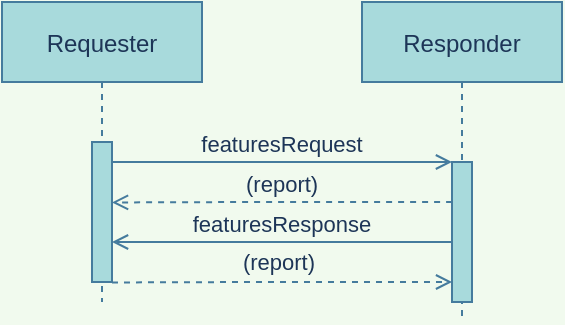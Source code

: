 <mxfile version="14.6.2" type="device"><diagram id="kgpKYQtTHZ0yAKxKKP6v" name="Page-1"><mxGraphModel dx="474" dy="294" grid="1" gridSize="5" guides="1" tooltips="1" connect="1" arrows="1" fold="1" page="1" pageScale="1" pageWidth="850" pageHeight="1100" background="#F1FAEE" math="0" shadow="0"><root><mxCell id="0"/><mxCell id="1" parent="0"/><mxCell id="3nuBFxr9cyL0pnOWT2aG-1" value="Requester" style="shape=umlLifeline;perimeter=lifelinePerimeter;container=1;collapsible=0;recursiveResize=0;rounded=0;shadow=0;strokeWidth=1;fillColor=#A8DADC;strokeColor=#457B9D;fontColor=#1D3557;" parent="1" vertex="1"><mxGeometry x="120" y="80" width="100" height="150" as="geometry"/></mxCell><mxCell id="3nuBFxr9cyL0pnOWT2aG-2" value="" style="points=[];perimeter=orthogonalPerimeter;rounded=0;shadow=0;strokeWidth=1;fillColor=#A8DADC;strokeColor=#457B9D;fontColor=#1D3557;" parent="3nuBFxr9cyL0pnOWT2aG-1" vertex="1"><mxGeometry x="45" y="70" width="10" height="70" as="geometry"/></mxCell><mxCell id="3nuBFxr9cyL0pnOWT2aG-5" value="Responder" style="shape=umlLifeline;perimeter=lifelinePerimeter;container=1;collapsible=0;recursiveResize=0;rounded=0;shadow=0;strokeWidth=1;fillColor=#A8DADC;strokeColor=#457B9D;fontColor=#1D3557;" parent="1" vertex="1"><mxGeometry x="300" y="80" width="100" height="160" as="geometry"/></mxCell><mxCell id="3nuBFxr9cyL0pnOWT2aG-6" value="" style="points=[];perimeter=orthogonalPerimeter;rounded=0;shadow=0;strokeWidth=1;fillColor=#A8DADC;strokeColor=#457B9D;fontColor=#1D3557;" parent="3nuBFxr9cyL0pnOWT2aG-5" vertex="1"><mxGeometry x="45" y="80" width="10" height="70" as="geometry"/></mxCell><mxCell id="8LRjzE3SkS6JvPY_9etK-2" value="(report)" style="verticalAlign=bottom;endArrow=open;shadow=0;strokeWidth=1;endFill=0;dashed=1;exitX=0.002;exitY=0.999;exitDx=0;exitDy=0;exitPerimeter=0;entryX=0.997;entryY=1.003;entryDx=0;entryDy=0;entryPerimeter=0;labelBackgroundColor=#F1FAEE;strokeColor=#457B9D;fontColor=#1D3557;" parent="1" edge="1"><mxGeometry x="0.0" relative="1" as="geometry"><mxPoint x="345.05" y="180.0" as="sourcePoint"/><mxPoint x="175.0" y="180.23" as="targetPoint"/><Array as="points"><mxPoint x="230.03" y="180.05"/></Array><mxPoint as="offset"/></mxGeometry></mxCell><mxCell id="8LRjzE3SkS6JvPY_9etK-4" value="featuresRequest" style="verticalAlign=bottom;endArrow=open;entryX=0;entryY=0;shadow=0;strokeWidth=1;endFill=0;labelBackgroundColor=#F1FAEE;strokeColor=#457B9D;fontColor=#1D3557;" parent="1" edge="1"><mxGeometry relative="1" as="geometry"><mxPoint x="175" y="160" as="sourcePoint"/><mxPoint x="345" y="160" as="targetPoint"/></mxGeometry></mxCell><mxCell id="8LRjzE3SkS6JvPY_9etK-5" value="featuresResponse" style="verticalAlign=bottom;endArrow=open;entryX=0;entryY=0;shadow=0;strokeWidth=1;endFill=0;labelBackgroundColor=#F1FAEE;strokeColor=#457B9D;fontColor=#1D3557;" parent="1" edge="1"><mxGeometry relative="1" as="geometry"><mxPoint x="345.0" y="200" as="sourcePoint"/><mxPoint x="175" y="200" as="targetPoint"/></mxGeometry></mxCell><mxCell id="8LRjzE3SkS6JvPY_9etK-6" value="(report)" style="verticalAlign=bottom;endArrow=open;shadow=0;strokeWidth=1;endFill=0;dashed=1;exitX=0.002;exitY=0.999;exitDx=0;exitDy=0;exitPerimeter=0;entryX=0.997;entryY=1.003;entryDx=0;entryDy=0;entryPerimeter=0;labelBackgroundColor=#F1FAEE;strokeColor=#457B9D;fontColor=#1D3557;" parent="1" edge="1"><mxGeometry x="-0.019" y="1" relative="1" as="geometry"><mxPoint x="175.0" y="220.23" as="sourcePoint"/><mxPoint x="345.05" y="220" as="targetPoint"/><Array as="points"><mxPoint x="230.03" y="220.05"/></Array><mxPoint as="offset"/></mxGeometry></mxCell></root></mxGraphModel></diagram></mxfile>